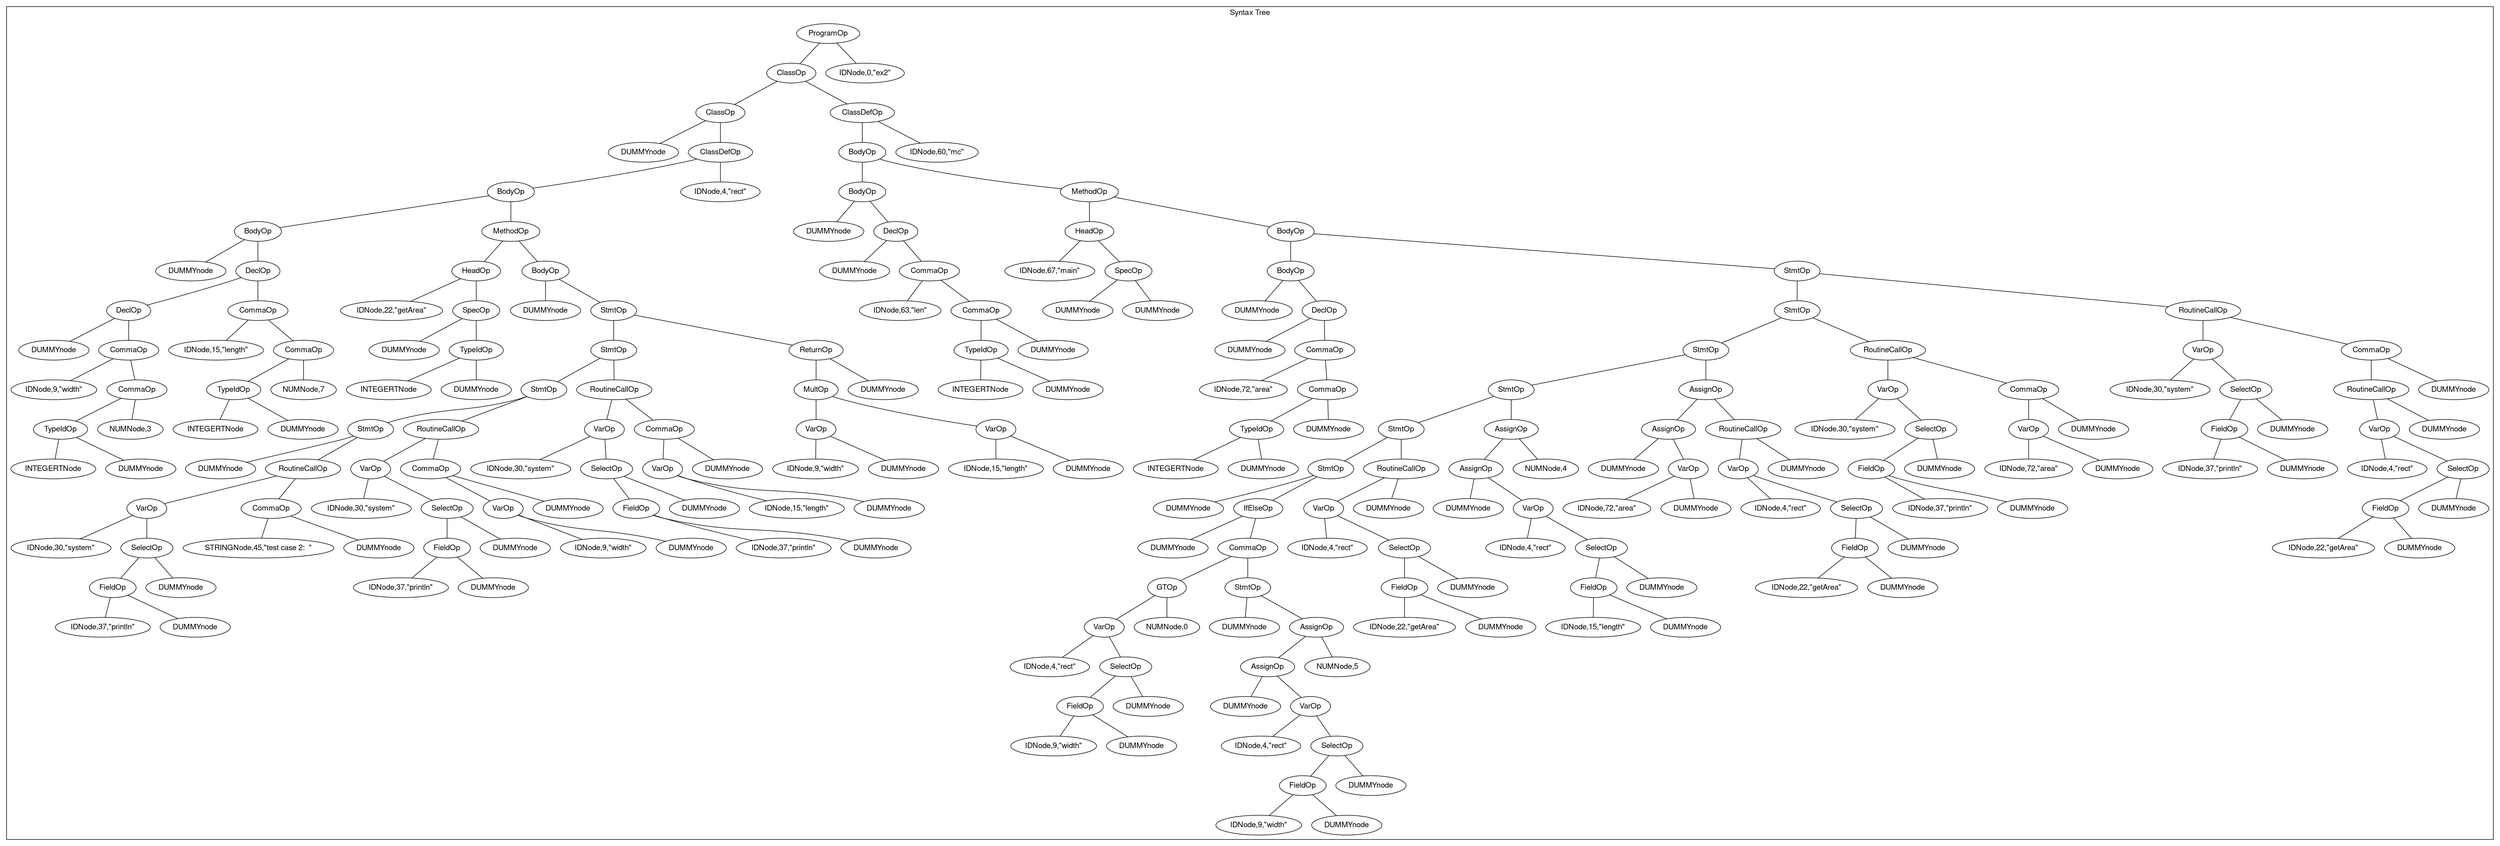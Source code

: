 graph "" 
   { 
   fontname="Helvetica,Arial,sans-serif" 
   node [fontname="Helvetica,Arial,sans-serif"] 
   edge [fontname="Helvetica,Arial,sans-serif"] 
   
   subgraph cluster01 
   { 
   label="Syntax Tree" 
   n00001 [label="ProgramOp"] ;
   n00002 [label="ClassOp"] ;
   n00001 -- n00002 ;
   n00003 [label="ClassOp"] ;
   n00002 -- n00003 ;
   n00004 [label="DUMMYnode"] ;
   n00003 -- n00004 ;
   n00005 [label="ClassDefOp"] ;
   n00003 -- n00005 ;
   n00006 [label="BodyOp"] ;
   n00005 -- n00006 ;
   n00007 [label="BodyOp"] ;
   n00006 -- n00007 ;
   n00008 [label="DUMMYnode"] ;
   n00007 -- n00008 ;
   n00009 [label="DeclOp"] ;
   n00007 -- n00009 ;
   n00010 [label="DeclOp"] ;
   n00009 -- n00010 ;
   n00011 [label="DUMMYnode"] ;
   n00010 -- n00011 ;
   n00012 [label="CommaOp"] ;
   n00010 -- n00012 ;
   n00013 [label="IDNode,9,\"width\""] ;
   n00012 -- n00013 ;
   n00014 [label="CommaOp"] ;
   n00012 -- n00014 ;
   n00015 [label="TypeIdOp"] ;
   n00014 -- n00015 ;
   n00016 [label="INTEGERTNode"] ;
   n00015 -- n00016 ;
   n00017 [label="DUMMYnode"] ;
   n00015 -- n00017 ;
   n00018 [label="NUMNode,3"] ;
   n00014 -- n00018 ;
   n00019 [label="CommaOp"] ;
   n00009 -- n00019 ;
   n00020 [label="IDNode,15,\"length\""] ;
   n00019 -- n00020 ;
   n00021 [label="CommaOp"] ;
   n00019 -- n00021 ;
   n00022 [label="TypeIdOp"] ;
   n00021 -- n00022 ;
   n00023 [label="INTEGERTNode"] ;
   n00022 -- n00023 ;
   n00024 [label="DUMMYnode"] ;
   n00022 -- n00024 ;
   n00025 [label="NUMNode,7"] ;
   n00021 -- n00025 ;
   n00026 [label="MethodOp"] ;
   n00006 -- n00026 ;
   n00027 [label="HeadOp"] ;
   n00026 -- n00027 ;
   n00028 [label="IDNode,22,\"getArea\""] ;
   n00027 -- n00028 ;
   n00029 [label="SpecOp"] ;
   n00027 -- n00029 ;
   n00030 [label="DUMMYnode"] ;
   n00029 -- n00030 ;
   n00031 [label="TypeIdOp"] ;
   n00029 -- n00031 ;
   n00032 [label="INTEGERTNode"] ;
   n00031 -- n00032 ;
   n00033 [label="DUMMYnode"] ;
   n00031 -- n00033 ;
   n00034 [label="BodyOp"] ;
   n00026 -- n00034 ;
   n00035 [label="DUMMYnode"] ;
   n00034 -- n00035 ;
   n00036 [label="StmtOp"] ;
   n00034 -- n00036 ;
   n00037 [label="StmtOp"] ;
   n00036 -- n00037 ;
   n00038 [label="StmtOp"] ;
   n00037 -- n00038 ;
   n00039 [label="StmtOp"] ;
   n00038 -- n00039 ;
   n00040 [label="DUMMYnode"] ;
   n00039 -- n00040 ;
   n00041 [label="RoutineCallOp"] ;
   n00039 -- n00041 ;
   n00042 [label="VarOp"] ;
   n00041 -- n00042 ;
   n00043 [label="IDNode,30,\"system\""] ;
   n00042 -- n00043 ;
   n00044 [label="SelectOp"] ;
   n00042 -- n00044 ;
   n00045 [label="FieldOp"] ;
   n00044 -- n00045 ;
   n00046 [label="IDNode,37,\"println\""] ;
   n00045 -- n00046 ;
   n00047 [label="DUMMYnode"] ;
   n00045 -- n00047 ;
   n00048 [label="DUMMYnode"] ;
   n00044 -- n00048 ;
   n00049 [label="CommaOp"] ;
   n00041 -- n00049 ;
   n00050 [label="STRINGNode,45,\"test case 2:  \""] ;
   n00049 -- n00050 ;
   n00051 [label="DUMMYnode"] ;
   n00049 -- n00051 ;
   n00052 [label="RoutineCallOp"] ;
   n00038 -- n00052 ;
   n00053 [label="VarOp"] ;
   n00052 -- n00053 ;
   n00054 [label="IDNode,30,\"system\""] ;
   n00053 -- n00054 ;
   n00055 [label="SelectOp"] ;
   n00053 -- n00055 ;
   n00056 [label="FieldOp"] ;
   n00055 -- n00056 ;
   n00057 [label="IDNode,37,\"println\""] ;
   n00056 -- n00057 ;
   n00058 [label="DUMMYnode"] ;
   n00056 -- n00058 ;
   n00059 [label="DUMMYnode"] ;
   n00055 -- n00059 ;
   n00060 [label="CommaOp"] ;
   n00052 -- n00060 ;
   n00061 [label="VarOp"] ;
   n00060 -- n00061 ;
   n00062 [label="IDNode,9,\"width\""] ;
   n00061 -- n00062 ;
   n00063 [label="DUMMYnode"] ;
   n00061 -- n00063 ;
   n00064 [label="DUMMYnode"] ;
   n00060 -- n00064 ;
   n00065 [label="RoutineCallOp"] ;
   n00037 -- n00065 ;
   n00066 [label="VarOp"] ;
   n00065 -- n00066 ;
   n00067 [label="IDNode,30,\"system\""] ;
   n00066 -- n00067 ;
   n00068 [label="SelectOp"] ;
   n00066 -- n00068 ;
   n00069 [label="FieldOp"] ;
   n00068 -- n00069 ;
   n00070 [label="IDNode,37,\"println\""] ;
   n00069 -- n00070 ;
   n00071 [label="DUMMYnode"] ;
   n00069 -- n00071 ;
   n00072 [label="DUMMYnode"] ;
   n00068 -- n00072 ;
   n00073 [label="CommaOp"] ;
   n00065 -- n00073 ;
   n00074 [label="VarOp"] ;
   n00073 -- n00074 ;
   n00075 [label="IDNode,15,\"length\""] ;
   n00074 -- n00075 ;
   n00076 [label="DUMMYnode"] ;
   n00074 -- n00076 ;
   n00077 [label="DUMMYnode"] ;
   n00073 -- n00077 ;
   n00078 [label="ReturnOp"] ;
   n00036 -- n00078 ;
   n00079 [label="MultOp"] ;
   n00078 -- n00079 ;
   n00080 [label="VarOp"] ;
   n00079 -- n00080 ;
   n00081 [label="IDNode,9,\"width\""] ;
   n00080 -- n00081 ;
   n00082 [label="DUMMYnode"] ;
   n00080 -- n00082 ;
   n00083 [label="VarOp"] ;
   n00079 -- n00083 ;
   n00084 [label="IDNode,15,\"length\""] ;
   n00083 -- n00084 ;
   n00085 [label="DUMMYnode"] ;
   n00083 -- n00085 ;
   n00086 [label="DUMMYnode"] ;
   n00078 -- n00086 ;
   n00087 [label="IDNode,4,\"rect\""] ;
   n00005 -- n00087 ;
   n00088 [label="ClassDefOp"] ;
   n00002 -- n00088 ;
   n00089 [label="BodyOp"] ;
   n00088 -- n00089 ;
   n00090 [label="BodyOp"] ;
   n00089 -- n00090 ;
   n00091 [label="DUMMYnode"] ;
   n00090 -- n00091 ;
   n00092 [label="DeclOp"] ;
   n00090 -- n00092 ;
   n00093 [label="DUMMYnode"] ;
   n00092 -- n00093 ;
   n00094 [label="CommaOp"] ;
   n00092 -- n00094 ;
   n00095 [label="IDNode,63,\"len\""] ;
   n00094 -- n00095 ;
   n00096 [label="CommaOp"] ;
   n00094 -- n00096 ;
   n00097 [label="TypeIdOp"] ;
   n00096 -- n00097 ;
   n00098 [label="INTEGERTNode"] ;
   n00097 -- n00098 ;
   n00099 [label="DUMMYnode"] ;
   n00097 -- n00099 ;
   n00100 [label="DUMMYnode"] ;
   n00096 -- n00100 ;
   n00101 [label="MethodOp"] ;
   n00089 -- n00101 ;
   n00102 [label="HeadOp"] ;
   n00101 -- n00102 ;
   n00103 [label="IDNode,67,\"main\""] ;
   n00102 -- n00103 ;
   n00104 [label="SpecOp"] ;
   n00102 -- n00104 ;
   n00105 [label="DUMMYnode"] ;
   n00104 -- n00105 ;
   n00106 [label="DUMMYnode"] ;
   n00104 -- n00106 ;
   n00107 [label="BodyOp"] ;
   n00101 -- n00107 ;
   n00108 [label="BodyOp"] ;
   n00107 -- n00108 ;
   n00109 [label="DUMMYnode"] ;
   n00108 -- n00109 ;
   n00110 [label="DeclOp"] ;
   n00108 -- n00110 ;
   n00111 [label="DUMMYnode"] ;
   n00110 -- n00111 ;
   n00112 [label="CommaOp"] ;
   n00110 -- n00112 ;
   n00113 [label="IDNode,72,\"area\""] ;
   n00112 -- n00113 ;
   n00114 [label="CommaOp"] ;
   n00112 -- n00114 ;
   n00115 [label="TypeIdOp"] ;
   n00114 -- n00115 ;
   n00116 [label="INTEGERTNode"] ;
   n00115 -- n00116 ;
   n00117 [label="DUMMYnode"] ;
   n00115 -- n00117 ;
   n00118 [label="DUMMYnode"] ;
   n00114 -- n00118 ;
   n00119 [label="StmtOp"] ;
   n00107 -- n00119 ;
   n00120 [label="StmtOp"] ;
   n00119 -- n00120 ;
   n00121 [label="StmtOp"] ;
   n00120 -- n00121 ;
   n00122 [label="StmtOp"] ;
   n00121 -- n00122 ;
   n00123 [label="StmtOp"] ;
   n00122 -- n00123 ;
   n00124 [label="StmtOp"] ;
   n00123 -- n00124 ;
   n00125 [label="DUMMYnode"] ;
   n00124 -- n00125 ;
   n00126 [label="IfElseOp"] ;
   n00124 -- n00126 ;
   n00127 [label="DUMMYnode"] ;
   n00126 -- n00127 ;
   n00128 [label="CommaOp"] ;
   n00126 -- n00128 ;
   n00129 [label="GTOp"] ;
   n00128 -- n00129 ;
   n00130 [label="VarOp"] ;
   n00129 -- n00130 ;
   n00131 [label="IDNode,4,\"rect\""] ;
   n00130 -- n00131 ;
   n00132 [label="SelectOp"] ;
   n00130 -- n00132 ;
   n00133 [label="FieldOp"] ;
   n00132 -- n00133 ;
   n00134 [label="IDNode,9,\"width\""] ;
   n00133 -- n00134 ;
   n00135 [label="DUMMYnode"] ;
   n00133 -- n00135 ;
   n00136 [label="DUMMYnode"] ;
   n00132 -- n00136 ;
   n00137 [label="NUMNode,0"] ;
   n00129 -- n00137 ;
   n00138 [label="StmtOp"] ;
   n00128 -- n00138 ;
   n00139 [label="DUMMYnode"] ;
   n00138 -- n00139 ;
   n00140 [label="AssignOp"] ;
   n00138 -- n00140 ;
   n00141 [label="AssignOp"] ;
   n00140 -- n00141 ;
   n00142 [label="DUMMYnode"] ;
   n00141 -- n00142 ;
   n00143 [label="VarOp"] ;
   n00141 -- n00143 ;
   n00144 [label="IDNode,4,\"rect\""] ;
   n00143 -- n00144 ;
   n00145 [label="SelectOp"] ;
   n00143 -- n00145 ;
   n00146 [label="FieldOp"] ;
   n00145 -- n00146 ;
   n00147 [label="IDNode,9,\"width\""] ;
   n00146 -- n00147 ;
   n00148 [label="DUMMYnode"] ;
   n00146 -- n00148 ;
   n00149 [label="DUMMYnode"] ;
   n00145 -- n00149 ;
   n00150 [label="NUMNode,5"] ;
   n00140 -- n00150 ;
   n00151 [label="RoutineCallOp"] ;
   n00123 -- n00151 ;
   n00152 [label="VarOp"] ;
   n00151 -- n00152 ;
   n00153 [label="IDNode,4,\"rect\""] ;
   n00152 -- n00153 ;
   n00154 [label="SelectOp"] ;
   n00152 -- n00154 ;
   n00155 [label="FieldOp"] ;
   n00154 -- n00155 ;
   n00156 [label="IDNode,22,\"getArea\""] ;
   n00155 -- n00156 ;
   n00157 [label="DUMMYnode"] ;
   n00155 -- n00157 ;
   n00158 [label="DUMMYnode"] ;
   n00154 -- n00158 ;
   n00159 [label="DUMMYnode"] ;
   n00151 -- n00159 ;
   n00160 [label="AssignOp"] ;
   n00122 -- n00160 ;
   n00161 [label="AssignOp"] ;
   n00160 -- n00161 ;
   n00162 [label="DUMMYnode"] ;
   n00161 -- n00162 ;
   n00163 [label="VarOp"] ;
   n00161 -- n00163 ;
   n00164 [label="IDNode,4,\"rect\""] ;
   n00163 -- n00164 ;
   n00165 [label="SelectOp"] ;
   n00163 -- n00165 ;
   n00166 [label="FieldOp"] ;
   n00165 -- n00166 ;
   n00167 [label="IDNode,15,\"length\""] ;
   n00166 -- n00167 ;
   n00168 [label="DUMMYnode"] ;
   n00166 -- n00168 ;
   n00169 [label="DUMMYnode"] ;
   n00165 -- n00169 ;
   n00170 [label="NUMNode,4"] ;
   n00160 -- n00170 ;
   n00171 [label="AssignOp"] ;
   n00121 -- n00171 ;
   n00172 [label="AssignOp"] ;
   n00171 -- n00172 ;
   n00173 [label="DUMMYnode"] ;
   n00172 -- n00173 ;
   n00174 [label="VarOp"] ;
   n00172 -- n00174 ;
   n00175 [label="IDNode,72,\"area\""] ;
   n00174 -- n00175 ;
   n00176 [label="DUMMYnode"] ;
   n00174 -- n00176 ;
   n00177 [label="RoutineCallOp"] ;
   n00171 -- n00177 ;
   n00178 [label="VarOp"] ;
   n00177 -- n00178 ;
   n00179 [label="IDNode,4,\"rect\""] ;
   n00178 -- n00179 ;
   n00180 [label="SelectOp"] ;
   n00178 -- n00180 ;
   n00181 [label="FieldOp"] ;
   n00180 -- n00181 ;
   n00182 [label="IDNode,22,\"getArea\""] ;
   n00181 -- n00182 ;
   n00183 [label="DUMMYnode"] ;
   n00181 -- n00183 ;
   n00184 [label="DUMMYnode"] ;
   n00180 -- n00184 ;
   n00185 [label="DUMMYnode"] ;
   n00177 -- n00185 ;
   n00186 [label="RoutineCallOp"] ;
   n00120 -- n00186 ;
   n00187 [label="VarOp"] ;
   n00186 -- n00187 ;
   n00188 [label="IDNode,30,\"system\""] ;
   n00187 -- n00188 ;
   n00189 [label="SelectOp"] ;
   n00187 -- n00189 ;
   n00190 [label="FieldOp"] ;
   n00189 -- n00190 ;
   n00191 [label="IDNode,37,\"println\""] ;
   n00190 -- n00191 ;
   n00192 [label="DUMMYnode"] ;
   n00190 -- n00192 ;
   n00193 [label="DUMMYnode"] ;
   n00189 -- n00193 ;
   n00194 [label="CommaOp"] ;
   n00186 -- n00194 ;
   n00195 [label="VarOp"] ;
   n00194 -- n00195 ;
   n00196 [label="IDNode,72,\"area\""] ;
   n00195 -- n00196 ;
   n00197 [label="DUMMYnode"] ;
   n00195 -- n00197 ;
   n00198 [label="DUMMYnode"] ;
   n00194 -- n00198 ;
   n00199 [label="RoutineCallOp"] ;
   n00119 -- n00199 ;
   n00200 [label="VarOp"] ;
   n00199 -- n00200 ;
   n00201 [label="IDNode,30,\"system\""] ;
   n00200 -- n00201 ;
   n00202 [label="SelectOp"] ;
   n00200 -- n00202 ;
   n00203 [label="FieldOp"] ;
   n00202 -- n00203 ;
   n00204 [label="IDNode,37,\"println\""] ;
   n00203 -- n00204 ;
   n00205 [label="DUMMYnode"] ;
   n00203 -- n00205 ;
   n00206 [label="DUMMYnode"] ;
   n00202 -- n00206 ;
   n00207 [label="CommaOp"] ;
   n00199 -- n00207 ;
   n00208 [label="RoutineCallOp"] ;
   n00207 -- n00208 ;
   n00209 [label="VarOp"] ;
   n00208 -- n00209 ;
   n00210 [label="IDNode,4,\"rect\""] ;
   n00209 -- n00210 ;
   n00211 [label="SelectOp"] ;
   n00209 -- n00211 ;
   n00212 [label="FieldOp"] ;
   n00211 -- n00212 ;
   n00213 [label="IDNode,22,\"getArea\""] ;
   n00212 -- n00213 ;
   n00214 [label="DUMMYnode"] ;
   n00212 -- n00214 ;
   n00215 [label="DUMMYnode"] ;
   n00211 -- n00215 ;
   n00216 [label="DUMMYnode"] ;
   n00208 -- n00216 ;
   n00217 [label="DUMMYnode"] ;
   n00207 -- n00217 ;
   n00218 [label="IDNode,60,\"mc\""] ;
   n00088 -- n00218 ;
   n00219 [label="IDNode,0,\"ex2\""] ;
   n00001 -- n00219 ;
   } 
   } 
